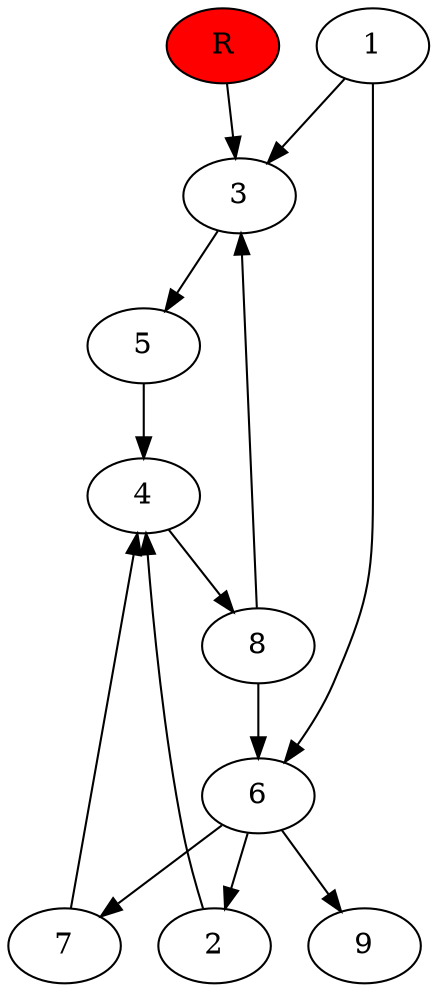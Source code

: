 digraph prb14305 {
	1
	2
	3
	4
	5
	6
	7
	8
	R [fillcolor="#ff0000" style=filled]
	1 -> 3
	1 -> 6
	2 -> 4
	3 -> 5
	4 -> 8
	5 -> 4
	6 -> 2
	6 -> 7
	6 -> 9
	7 -> 4
	8 -> 3
	8 -> 6
	R -> 3
}
